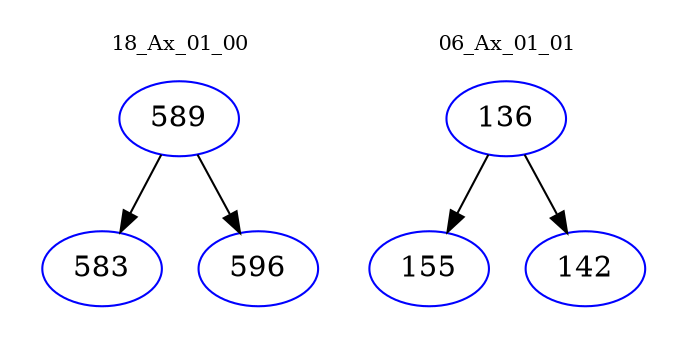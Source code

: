 digraph{
subgraph cluster_0 {
color = white
label = "18_Ax_01_00";
fontsize=10;
T0_589 [label="589", color="blue"]
T0_589 -> T0_583 [color="black"]
T0_583 [label="583", color="blue"]
T0_589 -> T0_596 [color="black"]
T0_596 [label="596", color="blue"]
}
subgraph cluster_1 {
color = white
label = "06_Ax_01_01";
fontsize=10;
T1_136 [label="136", color="blue"]
T1_136 -> T1_155 [color="black"]
T1_155 [label="155", color="blue"]
T1_136 -> T1_142 [color="black"]
T1_142 [label="142", color="blue"]
}
}
